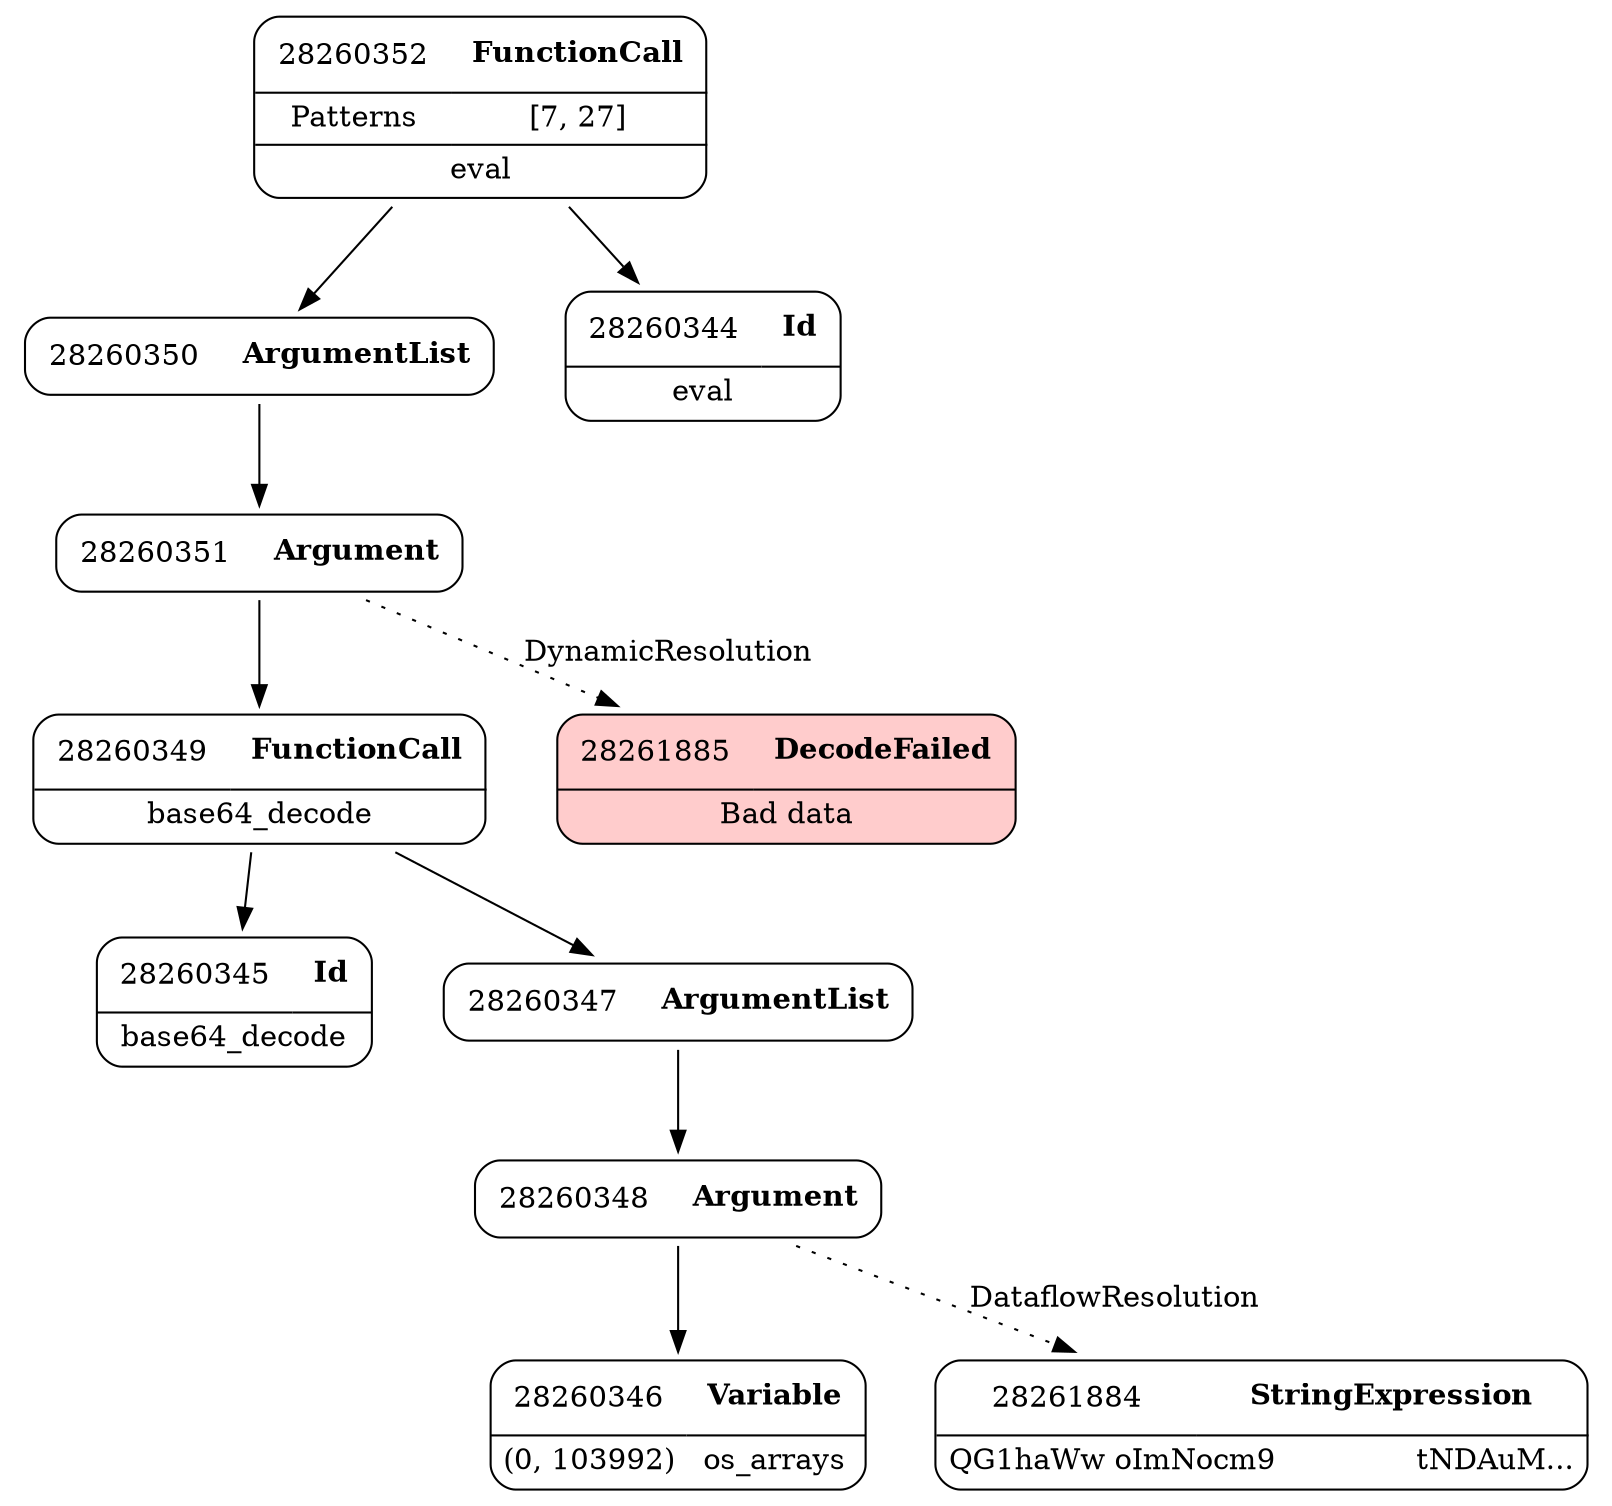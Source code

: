 digraph ast {
node [shape=none];
28260351 [label=<<TABLE border='1' cellspacing='0' cellpadding='10' style='rounded' ><TR><TD border='0'>28260351</TD><TD border='0'><B>Argument</B></TD></TR></TABLE>>];
28260351 -> 28260349 [weight=2];
28260351 -> 28261885 [style=dotted,label=DynamicResolution];
28260350 [label=<<TABLE border='1' cellspacing='0' cellpadding='10' style='rounded' ><TR><TD border='0'>28260350</TD><TD border='0'><B>ArgumentList</B></TD></TR></TABLE>>];
28260350 -> 28260351 [weight=2];
28260349 [label=<<TABLE border='1' cellspacing='0' cellpadding='10' style='rounded' ><TR><TD border='0'>28260349</TD><TD border='0'><B>FunctionCall</B></TD></TR><HR/><TR><TD border='0' cellpadding='5' colspan='2'>base64_decode</TD></TR></TABLE>>];
28260349 -> 28260345 [weight=2];
28260349 -> 28260347 [weight=2];
28261885 [label=<<TABLE border='1' cellspacing='0' cellpadding='10' style='rounded' bgcolor='#FFCCCC' ><TR><TD border='0'>28261885</TD><TD border='0'><B>DecodeFailed</B></TD></TR><HR/><TR><TD border='0' cellpadding='5' colspan='2'>Bad data</TD></TR></TABLE>>];
28260348 [label=<<TABLE border='1' cellspacing='0' cellpadding='10' style='rounded' ><TR><TD border='0'>28260348</TD><TD border='0'><B>Argument</B></TD></TR></TABLE>>];
28260348 -> 28260346 [weight=2];
28260348 -> 28261884 [style=dotted,label=DataflowResolution];
28261884 [label=<<TABLE border='1' cellspacing='0' cellpadding='10' style='rounded' ><TR><TD border='0'>28261884</TD><TD border='0'><B>StringExpression</B></TD></TR><HR/><TR><TD border='0' cellpadding='5' colspan='2'>QG1haWw oImNocm9               tNDAuM...</TD></TR></TABLE>>];
28260347 [label=<<TABLE border='1' cellspacing='0' cellpadding='10' style='rounded' ><TR><TD border='0'>28260347</TD><TD border='0'><B>ArgumentList</B></TD></TR></TABLE>>];
28260347 -> 28260348 [weight=2];
28260346 [label=<<TABLE border='1' cellspacing='0' cellpadding='10' style='rounded' ><TR><TD border='0'>28260346</TD><TD border='0'><B>Variable</B></TD></TR><HR/><TR><TD border='0' cellpadding='5'>(0, 103992)</TD><TD border='0' cellpadding='5'>os_arrays</TD></TR></TABLE>>];
28260345 [label=<<TABLE border='1' cellspacing='0' cellpadding='10' style='rounded' ><TR><TD border='0'>28260345</TD><TD border='0'><B>Id</B></TD></TR><HR/><TR><TD border='0' cellpadding='5' colspan='2'>base64_decode</TD></TR></TABLE>>];
28260344 [label=<<TABLE border='1' cellspacing='0' cellpadding='10' style='rounded' ><TR><TD border='0'>28260344</TD><TD border='0'><B>Id</B></TD></TR><HR/><TR><TD border='0' cellpadding='5' colspan='2'>eval</TD></TR></TABLE>>];
28260352 [label=<<TABLE border='1' cellspacing='0' cellpadding='10' style='rounded' ><TR><TD border='0'>28260352</TD><TD border='0'><B>FunctionCall</B></TD></TR><HR/><TR><TD border='0' cellpadding='5'>Patterns</TD><TD border='0' cellpadding='5'>[7, 27]</TD></TR><HR/><TR><TD border='0' cellpadding='5' colspan='2'>eval</TD></TR></TABLE>>];
28260352 -> 28260344 [weight=2];
28260352 -> 28260350 [weight=2];
}
